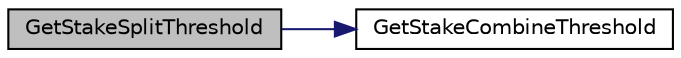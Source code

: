 digraph "GetStakeSplitThreshold"
{
  edge [fontname="Helvetica",fontsize="10",labelfontname="Helvetica",labelfontsize="10"];
  node [fontname="Helvetica",fontsize="10",shape=record];
  rankdir="LR";
  Node48 [label="GetStakeSplitThreshold",height=0.2,width=0.4,color="black", fillcolor="grey75", style="filled", fontcolor="black"];
  Node48 -> Node49 [color="midnightblue",fontsize="10",style="solid",fontname="Helvetica"];
  Node49 [label="GetStakeCombineThreshold",height=0.2,width=0.4,color="black", fillcolor="white", style="filled",URL="$d7/de1/wallet_8cpp.html#a142481e83d8a44dff90418a7ec0120c7"];
}
